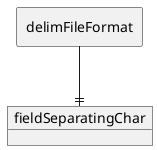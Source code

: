 @startuml
allowmixing
skinparam linetype ortho

rectangle "delimFileFormat" as p1
object "fieldSeparatingChar" as e
p1 --|| e
@enduml